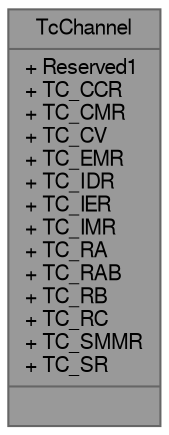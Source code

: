 digraph "TcChannel"
{
 // LATEX_PDF_SIZE
  bgcolor="transparent";
  edge [fontname=FreeSans,fontsize=10,labelfontname=FreeSans,labelfontsize=10];
  node [fontname=FreeSans,fontsize=10,shape=box,height=0.2,width=0.4];
  Node1 [shape=record,label="{TcChannel\n|+ Reserved1\l+ TC_CCR\l+ TC_CMR\l+ TC_CV\l+ TC_EMR\l+ TC_IDR\l+ TC_IER\l+ TC_IMR\l+ TC_RA\l+ TC_RAB\l+ TC_RB\l+ TC_RC\l+ TC_SMMR\l+ TC_SR\l|}",height=0.2,width=0.4,color="gray40", fillcolor="grey60", style="filled", fontcolor="black",tooltip="TcChannel hardware registers."];
}
